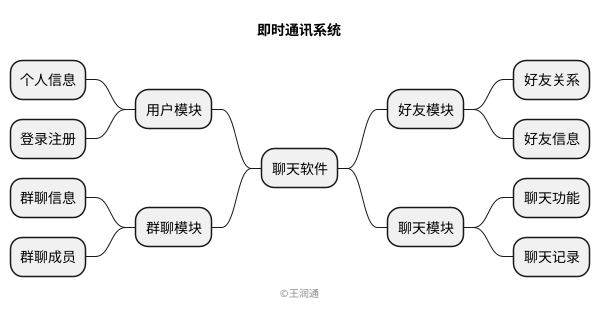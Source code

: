 @startmindmap

title 即时通讯系统

+ 聊天软件
++ 好友模块
+++ 好友关系
+++ 好友信息
++ 聊天模块
+++ 聊天功能
+++ 聊天记录

left side

-- 用户模块
--- 个人信息
--- 登录注册
-- 群聊模块
--- 群聊信息
--- 群聊成员

center footer ©️王润通

@endmindmap